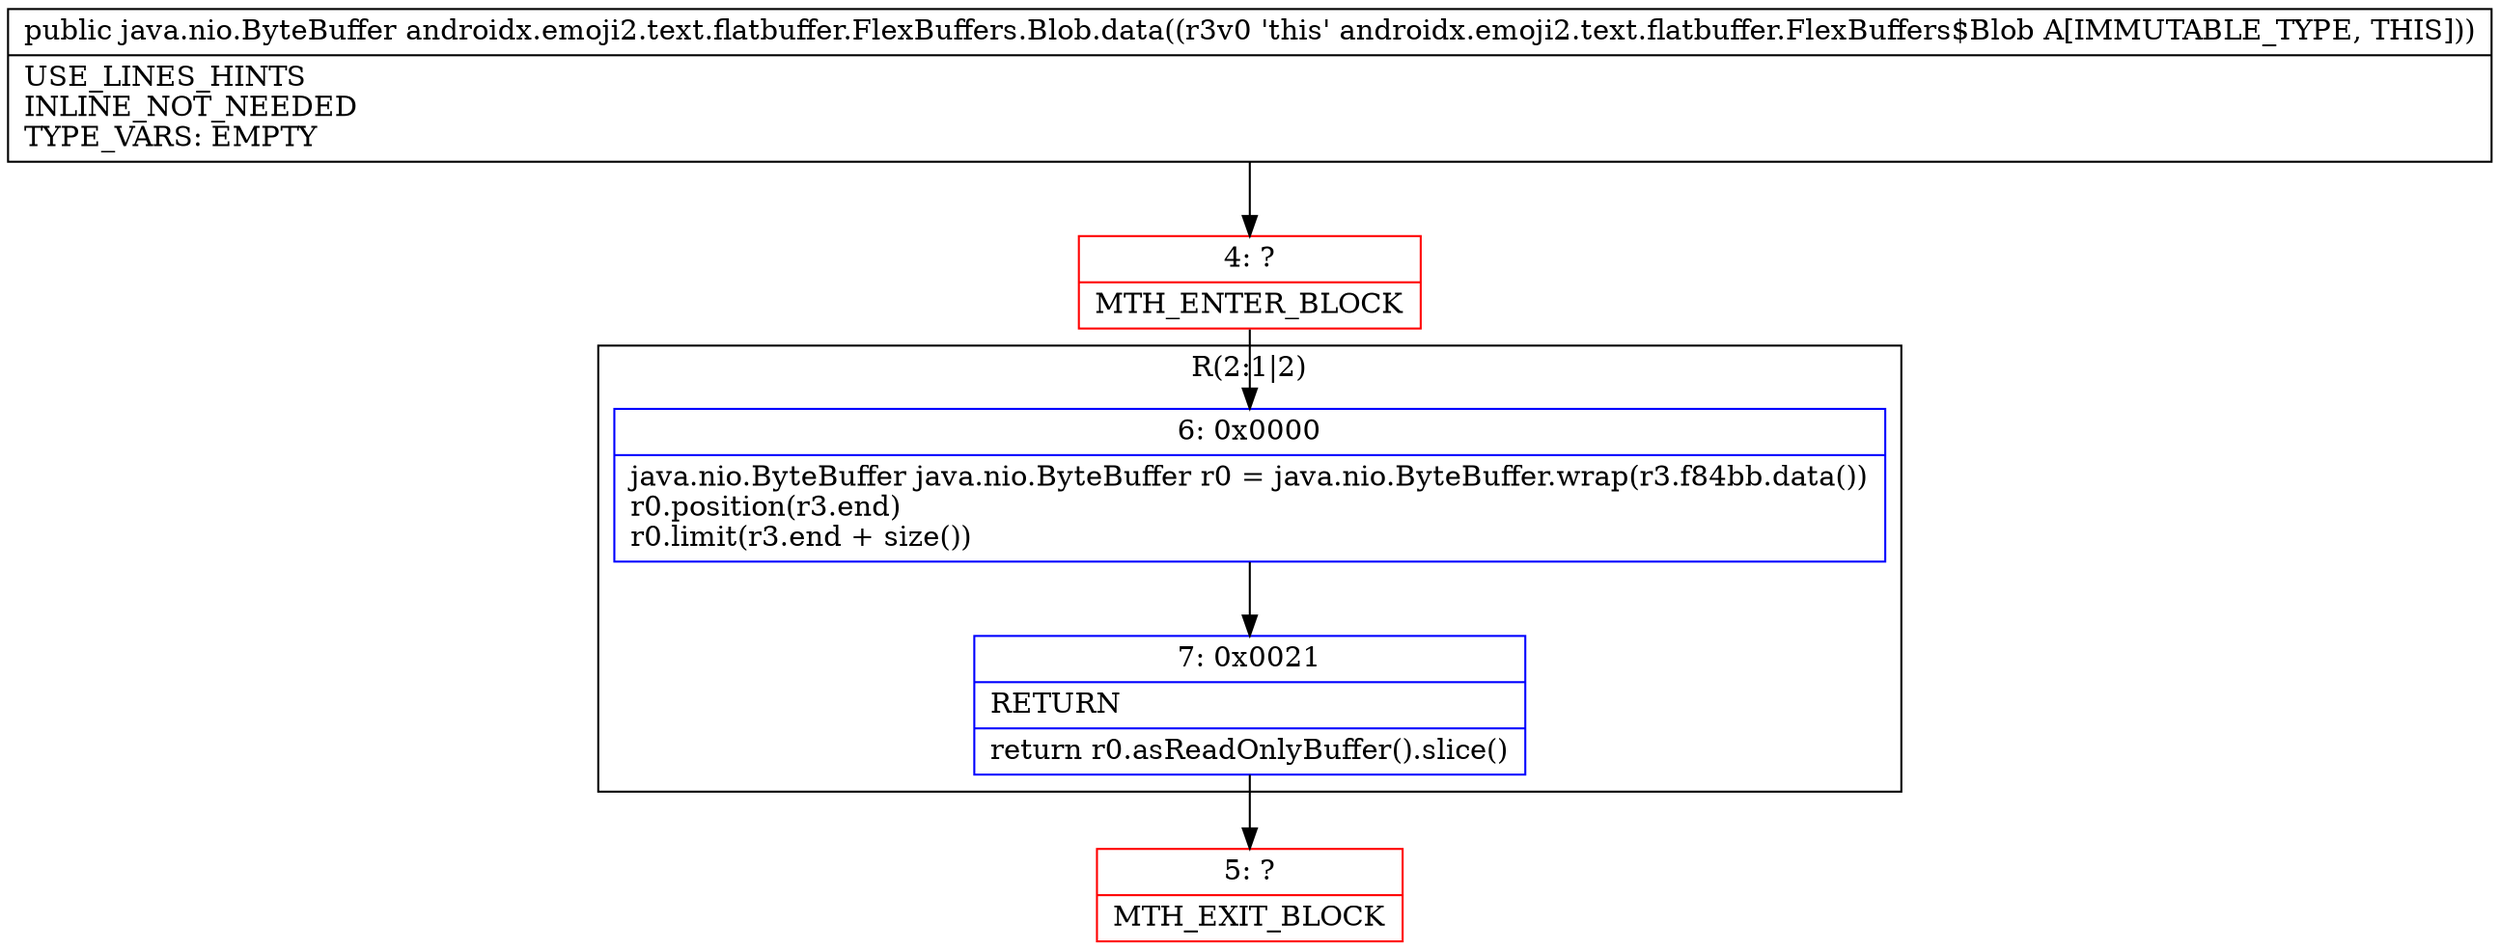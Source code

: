 digraph "CFG forandroidx.emoji2.text.flatbuffer.FlexBuffers.Blob.data()Ljava\/nio\/ByteBuffer;" {
subgraph cluster_Region_2048430122 {
label = "R(2:1|2)";
node [shape=record,color=blue];
Node_6 [shape=record,label="{6\:\ 0x0000|java.nio.ByteBuffer java.nio.ByteBuffer r0 = java.nio.ByteBuffer.wrap(r3.f84bb.data())\lr0.position(r3.end)\lr0.limit(r3.end + size())\l}"];
Node_7 [shape=record,label="{7\:\ 0x0021|RETURN\l|return r0.asReadOnlyBuffer().slice()\l}"];
}
Node_4 [shape=record,color=red,label="{4\:\ ?|MTH_ENTER_BLOCK\l}"];
Node_5 [shape=record,color=red,label="{5\:\ ?|MTH_EXIT_BLOCK\l}"];
MethodNode[shape=record,label="{public java.nio.ByteBuffer androidx.emoji2.text.flatbuffer.FlexBuffers.Blob.data((r3v0 'this' androidx.emoji2.text.flatbuffer.FlexBuffers$Blob A[IMMUTABLE_TYPE, THIS]))  | USE_LINES_HINTS\lINLINE_NOT_NEEDED\lTYPE_VARS: EMPTY\l}"];
MethodNode -> Node_4;Node_6 -> Node_7;
Node_7 -> Node_5;
Node_4 -> Node_6;
}

